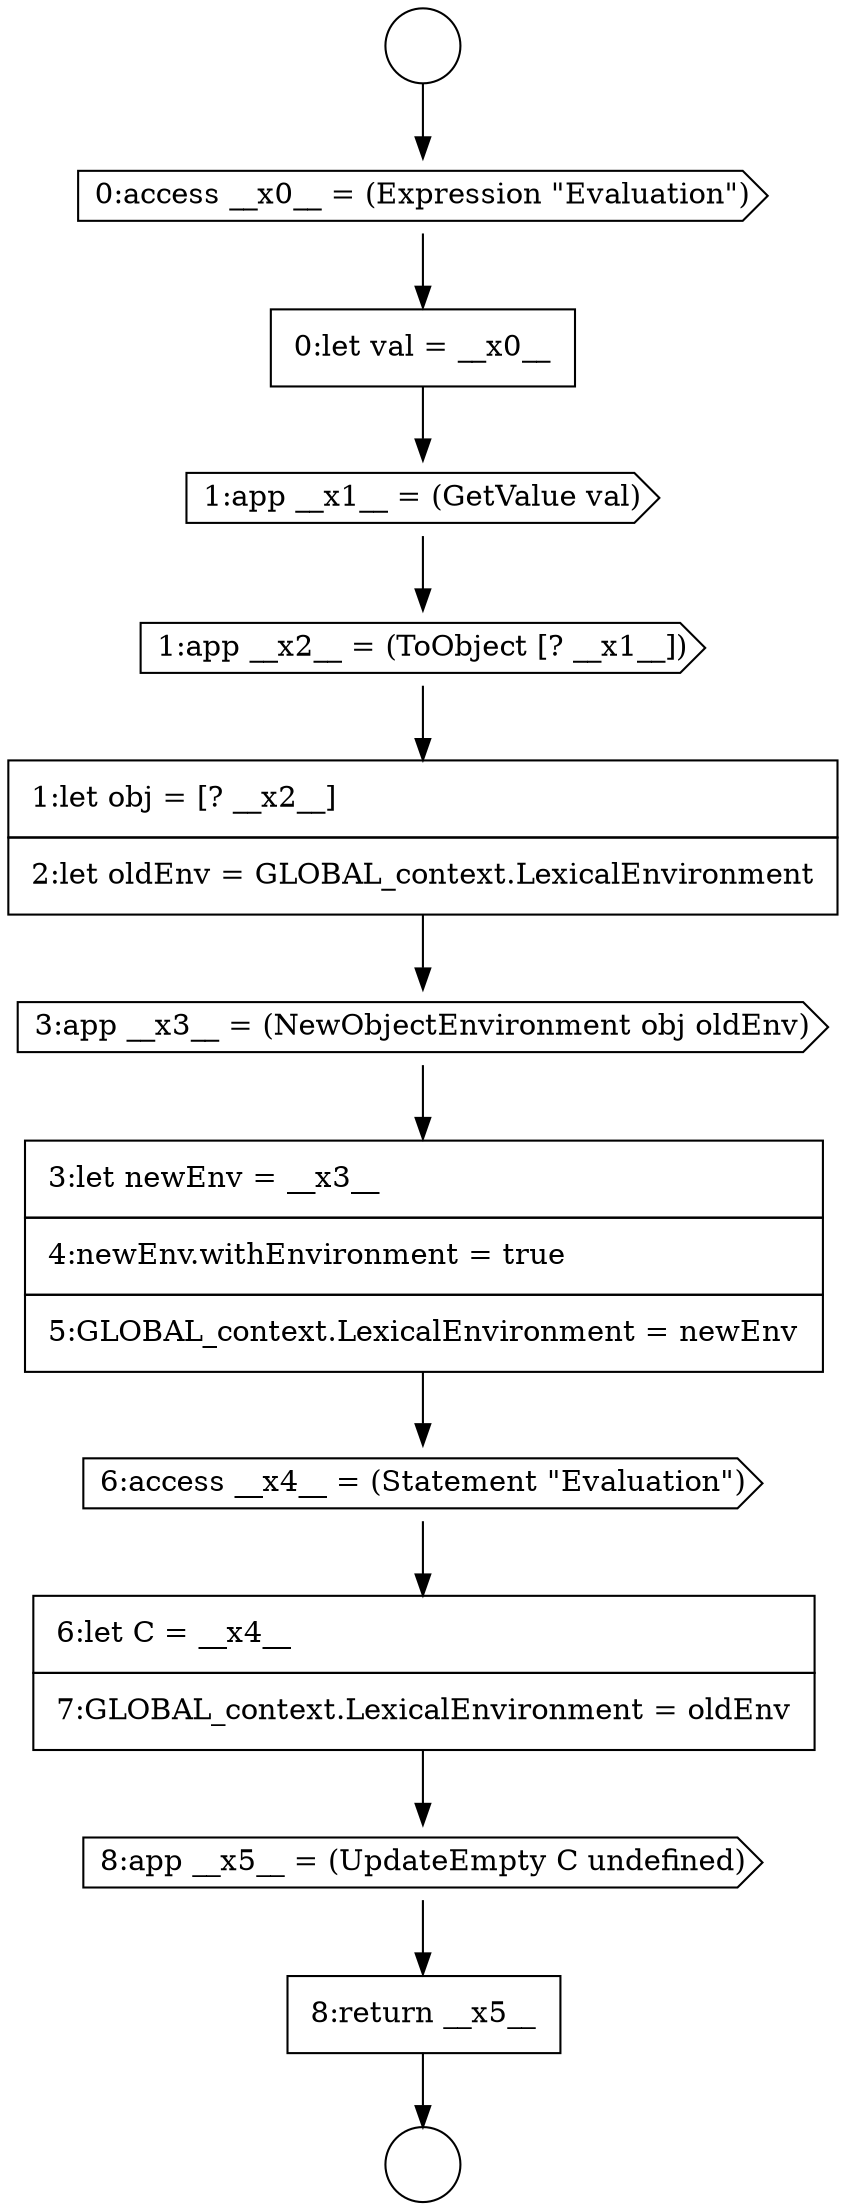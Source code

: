 digraph {
  node7886 [shape=cds, label=<<font color="black">8:app __x5__ = (UpdateEmpty C undefined)</font>> color="black" fillcolor="white" style=filled]
  node7877 [shape=cds, label=<<font color="black">0:access __x0__ = (Expression &quot;Evaluation&quot;)</font>> color="black" fillcolor="white" style=filled]
  node7882 [shape=cds, label=<<font color="black">3:app __x3__ = (NewObjectEnvironment obj oldEnv)</font>> color="black" fillcolor="white" style=filled]
  node7885 [shape=none, margin=0, label=<<font color="black">
    <table border="0" cellborder="1" cellspacing="0" cellpadding="10">
      <tr><td align="left">6:let C = __x4__</td></tr>
      <tr><td align="left">7:GLOBAL_context.LexicalEnvironment = oldEnv</td></tr>
    </table>
  </font>> color="black" fillcolor="white" style=filled]
  node7881 [shape=none, margin=0, label=<<font color="black">
    <table border="0" cellborder="1" cellspacing="0" cellpadding="10">
      <tr><td align="left">1:let obj = [? __x2__]</td></tr>
      <tr><td align="left">2:let oldEnv = GLOBAL_context.LexicalEnvironment</td></tr>
    </table>
  </font>> color="black" fillcolor="white" style=filled]
  node7878 [shape=none, margin=0, label=<<font color="black">
    <table border="0" cellborder="1" cellspacing="0" cellpadding="10">
      <tr><td align="left">0:let val = __x0__</td></tr>
    </table>
  </font>> color="black" fillcolor="white" style=filled]
  node7875 [shape=circle label=" " color="black" fillcolor="white" style=filled]
  node7884 [shape=cds, label=<<font color="black">6:access __x4__ = (Statement &quot;Evaluation&quot;)</font>> color="black" fillcolor="white" style=filled]
  node7879 [shape=cds, label=<<font color="black">1:app __x1__ = (GetValue val)</font>> color="black" fillcolor="white" style=filled]
  node7876 [shape=circle label=" " color="black" fillcolor="white" style=filled]
  node7887 [shape=none, margin=0, label=<<font color="black">
    <table border="0" cellborder="1" cellspacing="0" cellpadding="10">
      <tr><td align="left">8:return __x5__</td></tr>
    </table>
  </font>> color="black" fillcolor="white" style=filled]
  node7883 [shape=none, margin=0, label=<<font color="black">
    <table border="0" cellborder="1" cellspacing="0" cellpadding="10">
      <tr><td align="left">3:let newEnv = __x3__</td></tr>
      <tr><td align="left">4:newEnv.withEnvironment = true</td></tr>
      <tr><td align="left">5:GLOBAL_context.LexicalEnvironment = newEnv</td></tr>
    </table>
  </font>> color="black" fillcolor="white" style=filled]
  node7880 [shape=cds, label=<<font color="black">1:app __x2__ = (ToObject [? __x1__])</font>> color="black" fillcolor="white" style=filled]
  node7887 -> node7876 [ color="black"]
  node7886 -> node7887 [ color="black"]
  node7885 -> node7886 [ color="black"]
  node7884 -> node7885 [ color="black"]
  node7880 -> node7881 [ color="black"]
  node7878 -> node7879 [ color="black"]
  node7882 -> node7883 [ color="black"]
  node7879 -> node7880 [ color="black"]
  node7875 -> node7877 [ color="black"]
  node7883 -> node7884 [ color="black"]
  node7881 -> node7882 [ color="black"]
  node7877 -> node7878 [ color="black"]
}
